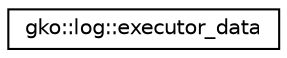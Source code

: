 digraph "Graphical Class Hierarchy"
{
 // INTERACTIVE_SVG=YES
  edge [fontname="Helvetica",fontsize="10",labelfontname="Helvetica",labelfontsize="10"];
  node [fontname="Helvetica",fontsize="10",shape=record];
  rankdir="LR";
  Node1 [label="gko::log::executor_data",height=0.2,width=0.4,color="black", fillcolor="white", style="filled",URL="$structgko_1_1log_1_1executor__data.html",tooltip="Struct representing Executor related data. "];
}
